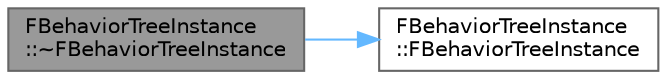 digraph "FBehaviorTreeInstance::~FBehaviorTreeInstance"
{
 // INTERACTIVE_SVG=YES
 // LATEX_PDF_SIZE
  bgcolor="transparent";
  edge [fontname=Helvetica,fontsize=10,labelfontname=Helvetica,labelfontsize=10];
  node [fontname=Helvetica,fontsize=10,shape=box,height=0.2,width=0.4];
  rankdir="LR";
  Node1 [id="Node000001",label="FBehaviorTreeInstance\l::~FBehaviorTreeInstance",height=0.2,width=0.4,color="gray40", fillcolor="grey60", style="filled", fontcolor="black",tooltip=" "];
  Node1 -> Node2 [id="edge1_Node000001_Node000002",color="steelblue1",style="solid",tooltip=" "];
  Node2 [id="Node000002",label="FBehaviorTreeInstance\l::FBehaviorTreeInstance",height=0.2,width=0.4,color="grey40", fillcolor="white", style="filled",URL="$dd/d71/structFBehaviorTreeInstance.html#aad1ed58f8be4da28d5a85a3bd715f398",tooltip=" "];
}
